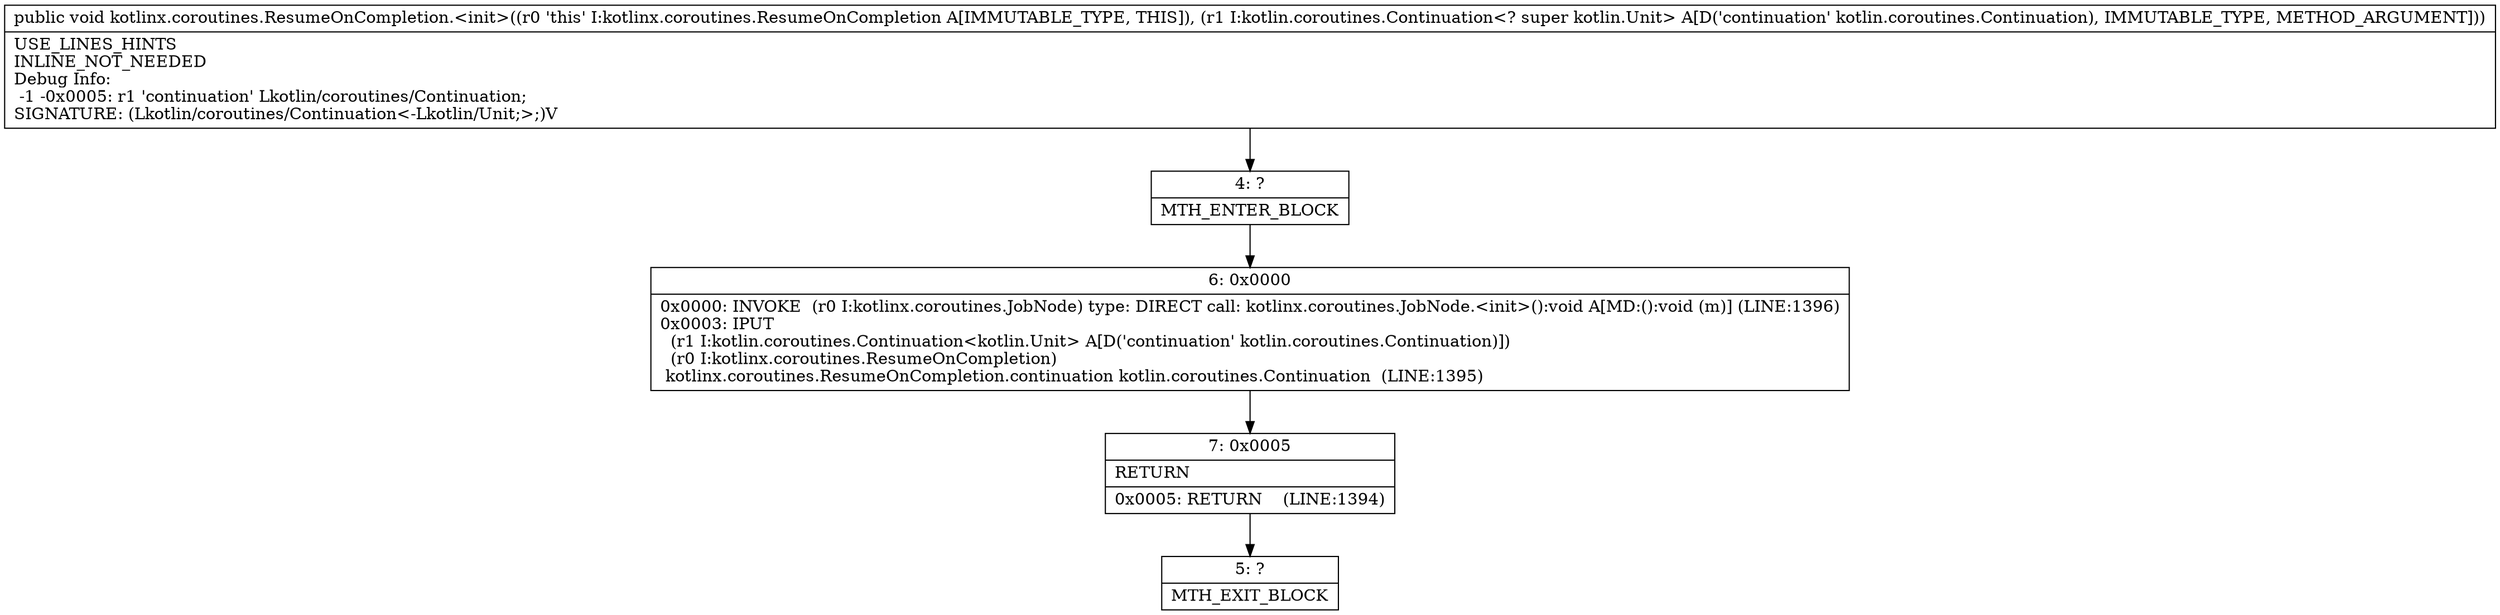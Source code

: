 digraph "CFG forkotlinx.coroutines.ResumeOnCompletion.\<init\>(Lkotlin\/coroutines\/Continuation;)V" {
Node_4 [shape=record,label="{4\:\ ?|MTH_ENTER_BLOCK\l}"];
Node_6 [shape=record,label="{6\:\ 0x0000|0x0000: INVOKE  (r0 I:kotlinx.coroutines.JobNode) type: DIRECT call: kotlinx.coroutines.JobNode.\<init\>():void A[MD:():void (m)] (LINE:1396)\l0x0003: IPUT  \l  (r1 I:kotlin.coroutines.Continuation\<kotlin.Unit\> A[D('continuation' kotlin.coroutines.Continuation)])\l  (r0 I:kotlinx.coroutines.ResumeOnCompletion)\l kotlinx.coroutines.ResumeOnCompletion.continuation kotlin.coroutines.Continuation  (LINE:1395)\l}"];
Node_7 [shape=record,label="{7\:\ 0x0005|RETURN\l|0x0005: RETURN    (LINE:1394)\l}"];
Node_5 [shape=record,label="{5\:\ ?|MTH_EXIT_BLOCK\l}"];
MethodNode[shape=record,label="{public void kotlinx.coroutines.ResumeOnCompletion.\<init\>((r0 'this' I:kotlinx.coroutines.ResumeOnCompletion A[IMMUTABLE_TYPE, THIS]), (r1 I:kotlin.coroutines.Continuation\<? super kotlin.Unit\> A[D('continuation' kotlin.coroutines.Continuation), IMMUTABLE_TYPE, METHOD_ARGUMENT]))  | USE_LINES_HINTS\lINLINE_NOT_NEEDED\lDebug Info:\l  \-1 \-0x0005: r1 'continuation' Lkotlin\/coroutines\/Continuation;\lSIGNATURE: (Lkotlin\/coroutines\/Continuation\<\-Lkotlin\/Unit;\>;)V\l}"];
MethodNode -> Node_4;Node_4 -> Node_6;
Node_6 -> Node_7;
Node_7 -> Node_5;
}

